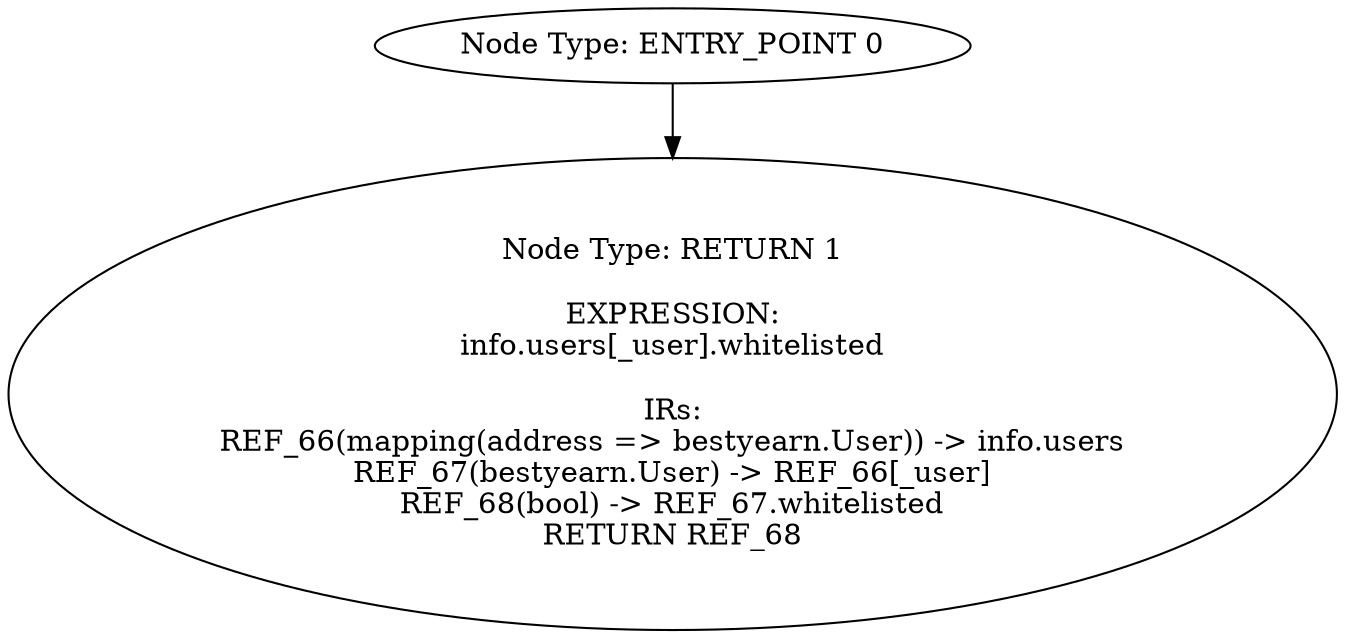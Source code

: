 digraph{
0[label="Node Type: ENTRY_POINT 0
"];
0->1;
1[label="Node Type: RETURN 1

EXPRESSION:
info.users[_user].whitelisted

IRs:
REF_66(mapping(address => bestyearn.User)) -> info.users
REF_67(bestyearn.User) -> REF_66[_user]
REF_68(bool) -> REF_67.whitelisted
RETURN REF_68"];
}
